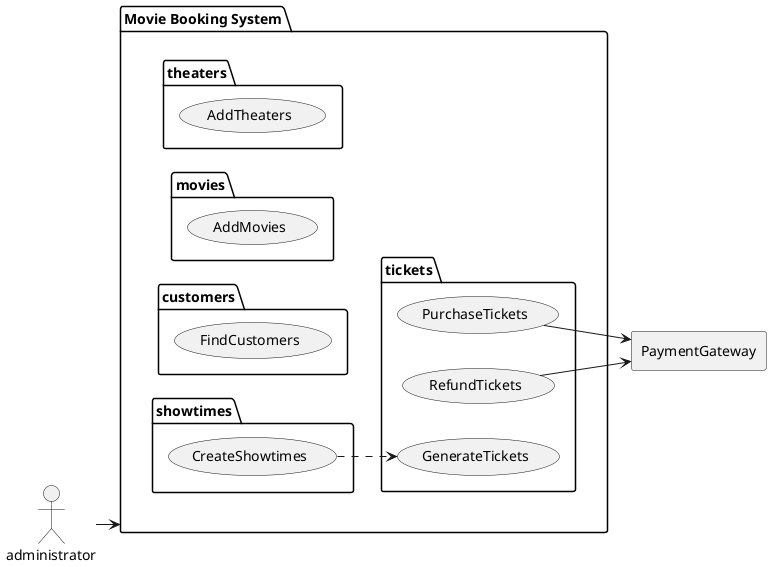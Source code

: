 @startuml

@startuml
left to right direction
actor administrator
rectangle PaymentGateway

package "Movie Booking System" as mbs {
    package theaters {
        usecase AddTheaters
    }

    package movies {
        usecase AddMovies
    }

    package customers {
        usecase FindCustomers
    }

    package showtimes {
        usecase CreateShowtimes
    }

    package tickets {
        usecase PurchaseTickets
        usecase RefundTickets
        usecase GenerateTickets
    }

    PurchaseTickets --> PaymentGateway
    RefundTickets --> PaymentGateway
    CreateShowtimes ..> GenerateTickets
}

administrator --> mbs
@enduml

@enduml